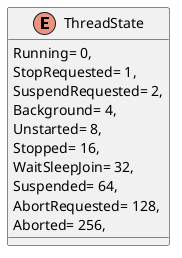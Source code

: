 @startuml
enum ThreadState {
    Running= 0,
    StopRequested= 1,
    SuspendRequested= 2,
    Background= 4,
    Unstarted= 8,
    Stopped= 16,
    WaitSleepJoin= 32,
    Suspended= 64,
    AbortRequested= 128,
    Aborted= 256,
}
@enduml
